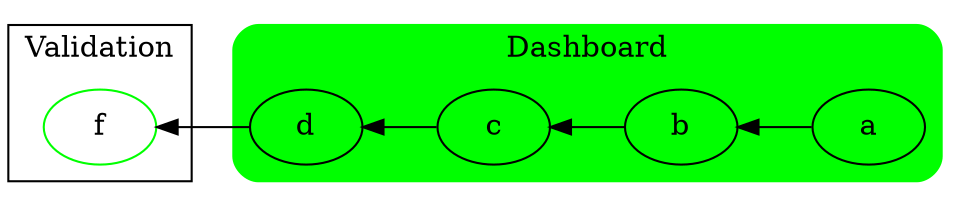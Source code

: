 digraph { 
  rankdir=RL;
  
  subgraph cluster_0 {
    label="Dashboard";
    color="green";
    style="filled, rounded"
    style="filled, rounded"
      a -> b;
      b -> c;
      c -> d;
  }
    
  subgraph cluster_1 {
    label="Validation";
      f[color="green"];
      d -> f;
  }
}
